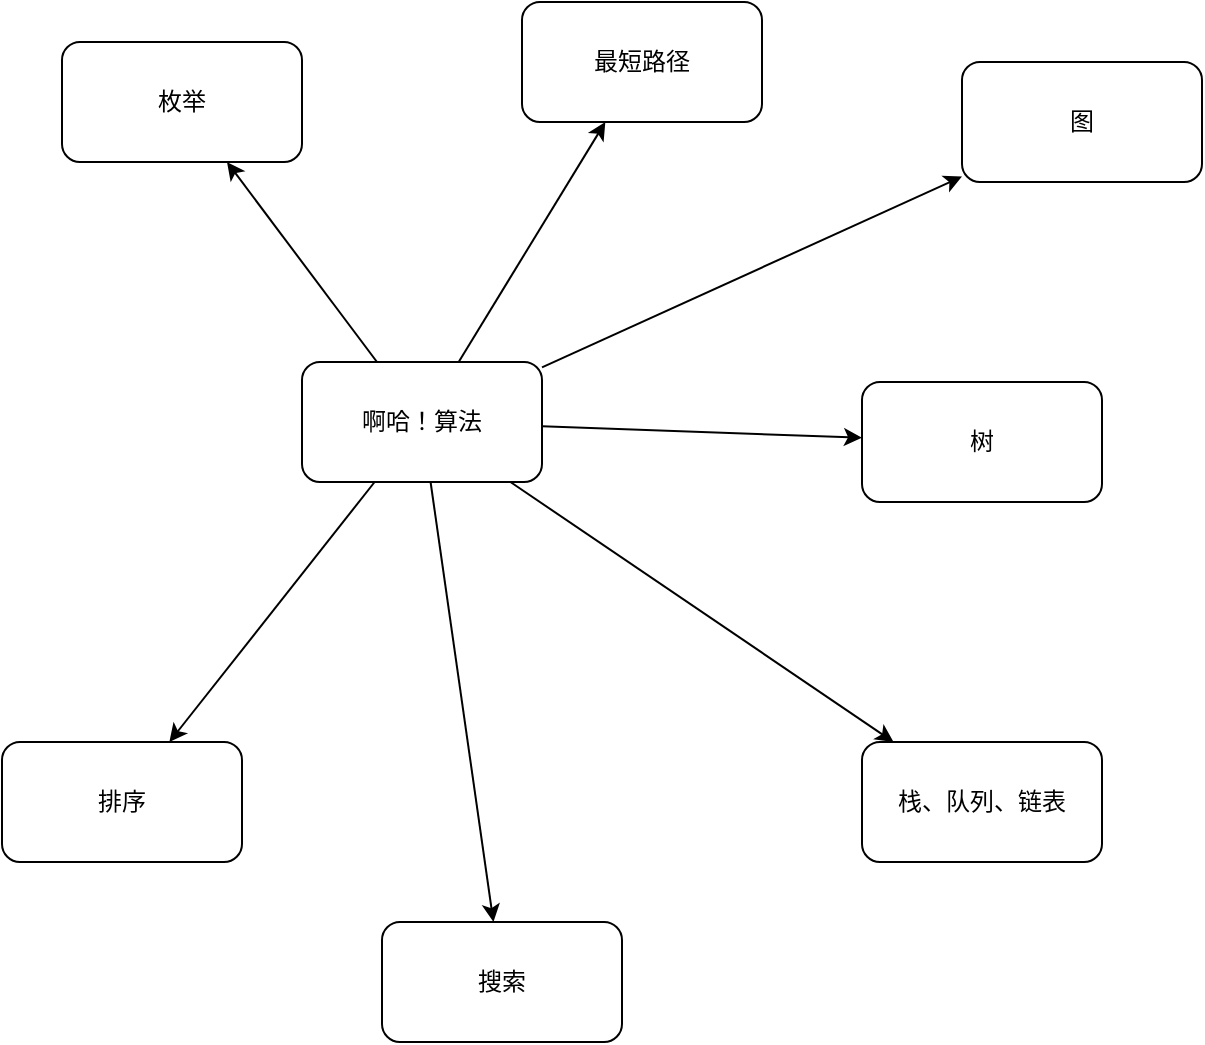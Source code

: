 <mxfile>
    <diagram id="-v-EqXQSPuCB4mENO5Ck" name="Page-1">
        <mxGraphModel dx="905" dy="725" grid="1" gridSize="10" guides="1" tooltips="1" connect="1" arrows="1" fold="1" page="1" pageScale="1" pageWidth="827" pageHeight="1169" math="0" shadow="0">
            <root>
                <mxCell id="0"/>
                <mxCell id="1" parent="0"/>
                <mxCell id="4" value="" style="edgeStyle=none;html=1;" parent="1" source="2" target="3" edge="1">
                    <mxGeometry relative="1" as="geometry"/>
                </mxCell>
                <mxCell id="6" value="" style="edgeStyle=none;html=1;" parent="1" source="2" target="5" edge="1">
                    <mxGeometry relative="1" as="geometry"/>
                </mxCell>
                <mxCell id="8" value="" style="edgeStyle=none;html=1;" parent="1" source="2" target="7" edge="1">
                    <mxGeometry relative="1" as="geometry"/>
                </mxCell>
                <mxCell id="10" value="" style="edgeStyle=none;html=1;" parent="1" source="2" target="9" edge="1">
                    <mxGeometry relative="1" as="geometry"/>
                </mxCell>
                <mxCell id="12" value="" style="edgeStyle=none;html=1;" parent="1" source="2" target="11" edge="1">
                    <mxGeometry relative="1" as="geometry"/>
                </mxCell>
                <mxCell id="14" value="" style="edgeStyle=none;html=1;" parent="1" source="2" target="13" edge="1">
                    <mxGeometry relative="1" as="geometry"/>
                </mxCell>
                <mxCell id="16" value="" style="edgeStyle=none;html=1;" parent="1" source="2" target="15" edge="1">
                    <mxGeometry relative="1" as="geometry"/>
                </mxCell>
                <mxCell id="2" value="啊哈！算法" style="rounded=1;whiteSpace=wrap;html=1;" parent="1" vertex="1">
                    <mxGeometry x="200" y="270" width="120" height="60" as="geometry"/>
                </mxCell>
                <mxCell id="3" value="排序" style="rounded=1;whiteSpace=wrap;html=1;" parent="1" vertex="1">
                    <mxGeometry x="50" y="460" width="120" height="60" as="geometry"/>
                </mxCell>
                <mxCell id="5" value="栈、队列、链表" style="rounded=1;whiteSpace=wrap;html=1;" parent="1" vertex="1">
                    <mxGeometry x="480" y="460" width="120" height="60" as="geometry"/>
                </mxCell>
                <mxCell id="7" value="枚举" style="rounded=1;whiteSpace=wrap;html=1;" parent="1" vertex="1">
                    <mxGeometry x="80" y="110" width="120" height="60" as="geometry"/>
                </mxCell>
                <mxCell id="9" value="搜索" style="rounded=1;whiteSpace=wrap;html=1;" parent="1" vertex="1">
                    <mxGeometry x="240" y="550" width="120" height="60" as="geometry"/>
                </mxCell>
                <mxCell id="11" value="图" style="rounded=1;whiteSpace=wrap;html=1;" parent="1" vertex="1">
                    <mxGeometry x="530" y="120" width="120" height="60" as="geometry"/>
                </mxCell>
                <mxCell id="13" value="最短路径" style="rounded=1;whiteSpace=wrap;html=1;" parent="1" vertex="1">
                    <mxGeometry x="310" y="90" width="120" height="60" as="geometry"/>
                </mxCell>
                <mxCell id="15" value="树" style="rounded=1;whiteSpace=wrap;html=1;" parent="1" vertex="1">
                    <mxGeometry x="480" y="280" width="120" height="60" as="geometry"/>
                </mxCell>
            </root>
        </mxGraphModel>
    </diagram>
</mxfile>

